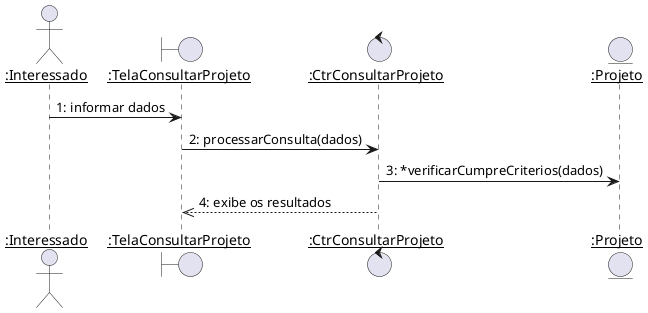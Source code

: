 @startuml
skinparam sequenceParticipant underline

actor ":Interessado" as Interessado
boundary ":TelaConsultarProjeto" as TelaConsultarProjeto
control ":CtrConsultarProjeto" as CtrConsultarProjeto
entity ":Projeto" as Projeto

Interessado -> TelaConsultarProjeto : 1: informar dados
TelaConsultarProjeto -> CtrConsultarProjeto : 2: processarConsulta(dados)
CtrConsultarProjeto -> Projeto : 3: *verificarCumpreCriterios(dados)
TelaConsultarProjeto <<-- CtrConsultarProjeto : 4: exibe os resultados
@enduml
